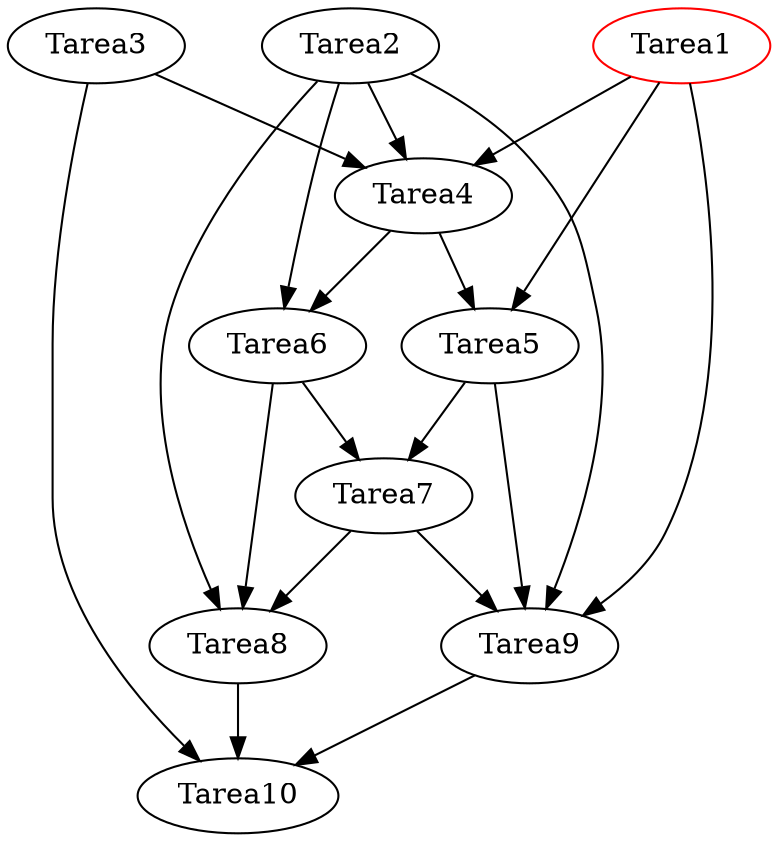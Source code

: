 strict digraph G {
  1 [ color="red" label="Tarea1" ];
  2 [ label="Tarea2" ];
  3 [ label="Tarea3" ];
  4 [ label="Tarea4" ];
  5 [ label="Tarea5" ];
  6 [ label="Tarea6" ];
  7 [ label="Tarea7" ];
  8 [ label="Tarea8" ];
  9 [ label="Tarea9" ];
  10 [ label="Tarea10" ];
  1 -> 4 [ color="black" ];
  1 -> 5 [ color="black" ];
  1 -> 9 [ color="black" ];
  2 -> 4 [ color="black" ];
  2 -> 6 [ color="black" ];
  2 -> 8 [ color="black" ];
  2 -> 9 [ color="black" ];
  3 -> 4 [ color="black" ];
  3 -> 10 [ color="black" ];
  4 -> 5 [ color="black" ];
  4 -> 6 [ color="black" ];
  5 -> 7 [ color="black" ];
  5 -> 9 [ color="black" ];
  6 -> 7 [ color="black" ];
  6 -> 8 [ color="black" ];
  7 -> 8 [ color="black" ];
  7 -> 9 [ color="black" ];
  8 -> 10 [ color="black" ];
  9 -> 10 [ color="black" ];
}

